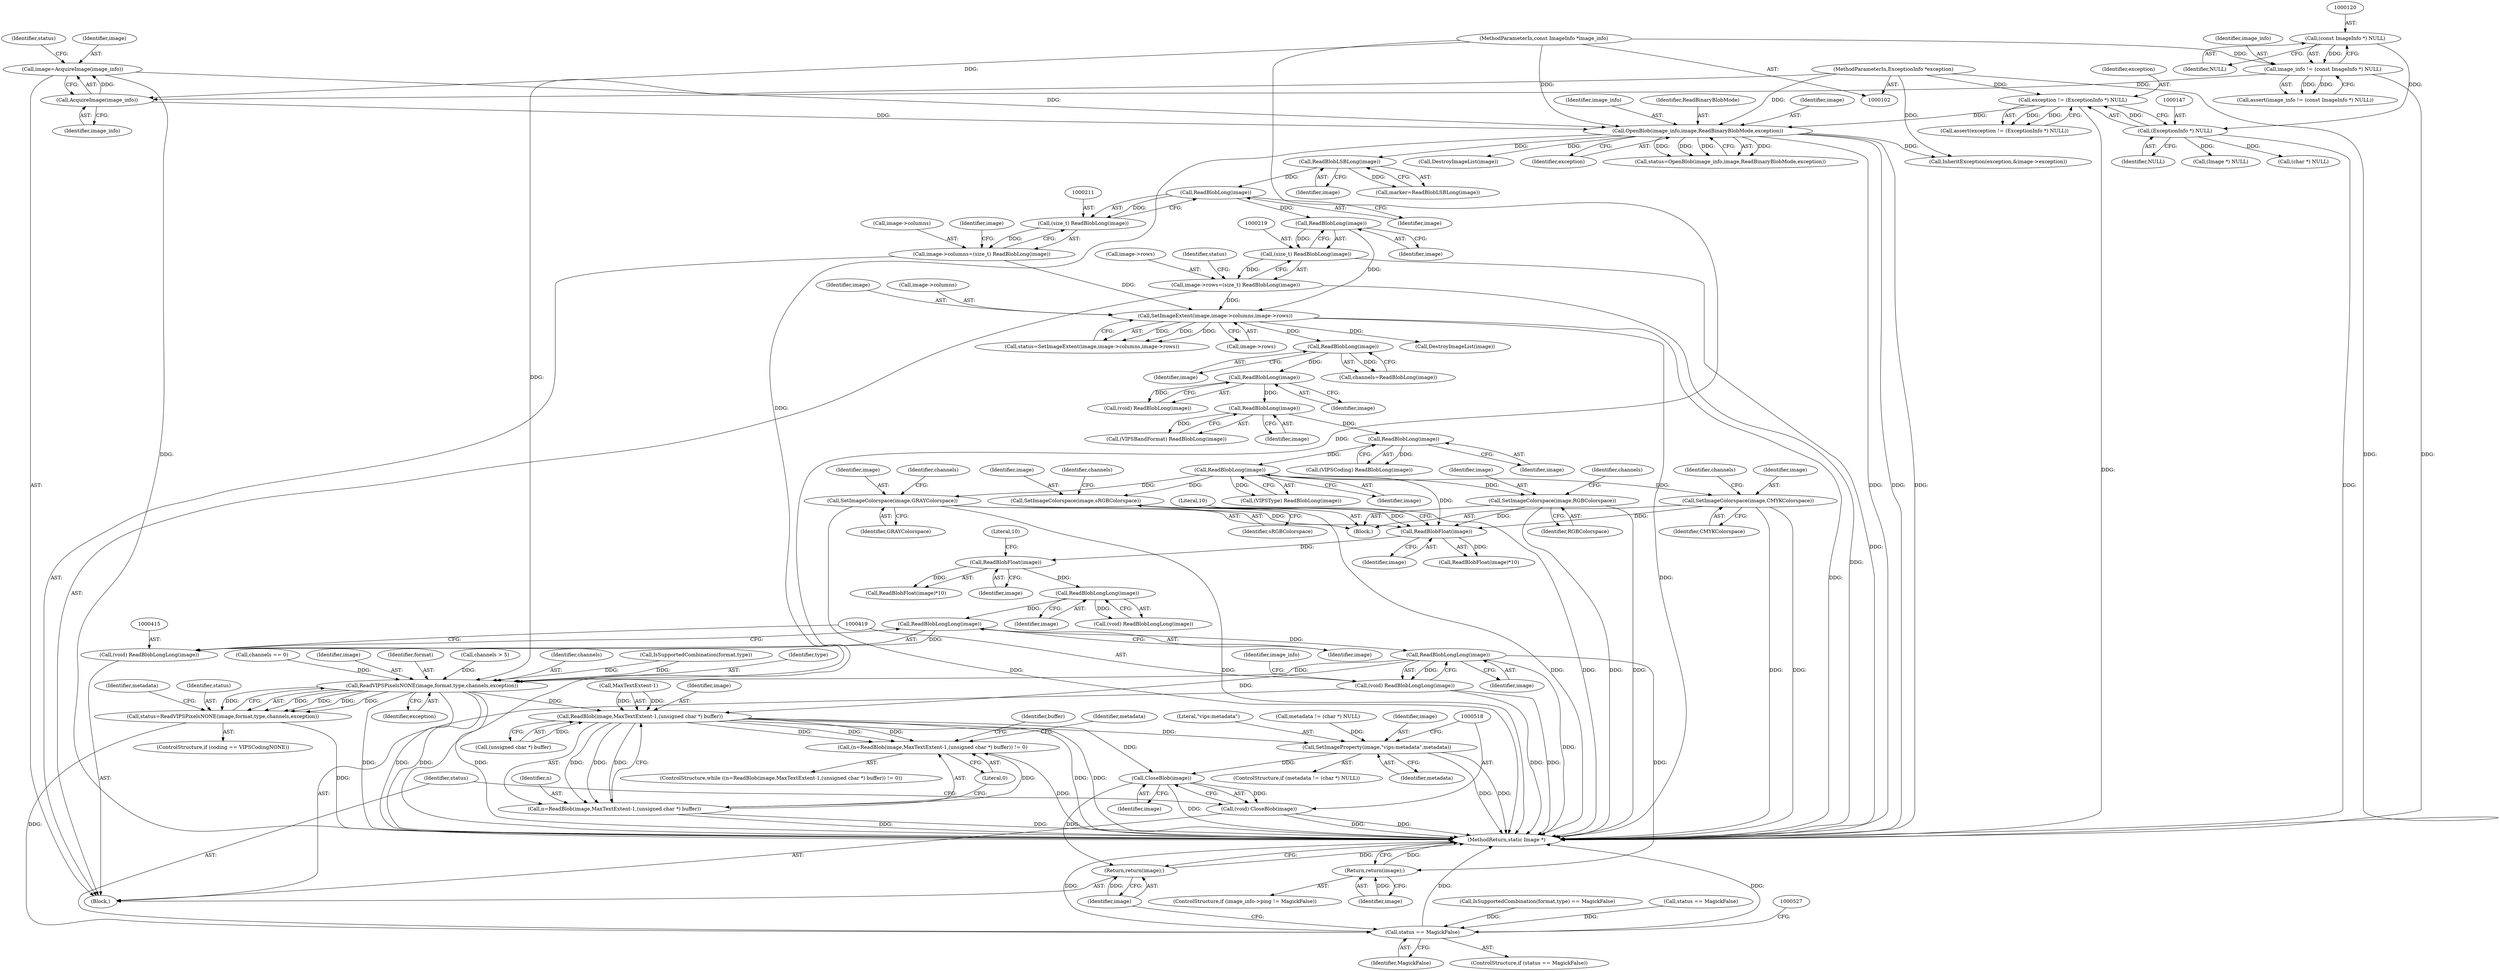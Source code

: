 digraph "0_ImageMagick_f6e9d0d9955e85bdd7540b251cd50d598dacc5e6_71@pointer" {
"1000416" [label="(Call,ReadBlobLongLong(image))"];
"1000412" [label="(Call,ReadBlobLongLong(image))"];
"1000407" [label="(Call,ReadBlobFloat(image))"];
"1000399" [label="(Call,ReadBlobFloat(image))"];
"1000362" [label="(Call,SetImageColorspace(image,sRGBColorspace))"];
"1000312" [label="(Call,ReadBlobLong(image))"];
"1000306" [label="(Call,ReadBlobLong(image))"];
"1000258" [label="(Call,ReadBlobLong(image))"];
"1000252" [label="(Call,ReadBlobLong(image))"];
"1000248" [label="(Call,ReadBlobLong(image))"];
"1000224" [label="(Call,SetImageExtent(image,image->columns,image->rows))"];
"1000220" [label="(Call,ReadBlobLong(image))"];
"1000212" [label="(Call,ReadBlobLong(image))"];
"1000181" [label="(Call,ReadBlobLSBLong(image))"];
"1000161" [label="(Call,OpenBlob(image_info,image,ReadBinaryBlobMode,exception))"];
"1000157" [label="(Call,AcquireImage(image_info))"];
"1000117" [label="(Call,image_info != (const ImageInfo *) NULL)"];
"1000103" [label="(MethodParameterIn,const ImageInfo *image_info)"];
"1000119" [label="(Call,(const ImageInfo *) NULL)"];
"1000155" [label="(Call,image=AcquireImage(image_info))"];
"1000144" [label="(Call,exception != (ExceptionInfo *) NULL)"];
"1000104" [label="(MethodParameterIn,ExceptionInfo *exception)"];
"1000146" [label="(Call,(ExceptionInfo *) NULL)"];
"1000206" [label="(Call,image->columns=(size_t) ReadBlobLong(image))"];
"1000210" [label="(Call,(size_t) ReadBlobLong(image))"];
"1000214" [label="(Call,image->rows=(size_t) ReadBlobLong(image))"];
"1000218" [label="(Call,(size_t) ReadBlobLong(image))"];
"1000333" [label="(Call,SetImageColorspace(image,GRAYColorspace))"];
"1000348" [label="(Call,SetImageColorspace(image,RGBColorspace))"];
"1000318" [label="(Call,SetImageColorspace(image,CMYKColorspace))"];
"1000414" [label="(Call,(void) ReadBlobLongLong(image))"];
"1000420" [label="(Call,ReadBlobLongLong(image))"];
"1000418" [label="(Call,(void) ReadBlobLongLong(image))"];
"1000428" [label="(Return,return(image);)"];
"1000456" [label="(Call,ReadVIPSPixelsNONE(image,format,type,channels,exception))"];
"1000454" [label="(Call,status=ReadVIPSPixelsNONE(image,format,type,channels,exception))"];
"1000522" [label="(Call,status == MagickFalse)"];
"1000475" [label="(Call,ReadBlob(image,MaxTextExtent-1,(unsigned char *) buffer))"];
"1000472" [label="(Call,(n=ReadBlob(image,MaxTextExtent-1,(unsigned char *) buffer)) != 0)"];
"1000473" [label="(Call,n=ReadBlob(image,MaxTextExtent-1,(unsigned char *) buffer))"];
"1000513" [label="(Call,SetImageProperty(image,\"vips:metadata\",metadata))"];
"1000519" [label="(Call,CloseBlob(image))"];
"1000517" [label="(Call,(void) CloseBlob(image))"];
"1000529" [label="(Return,return(image);)"];
"1000334" [label="(Identifier,image)"];
"1000441" [label="(Call,channels == 0)"];
"1000457" [label="(Identifier,image)"];
"1000530" [label="(Identifier,image)"];
"1000253" [label="(Identifier,image)"];
"1000487" [label="(Identifier,buffer)"];
"1000246" [label="(Call,channels=ReadBlobLong(image))"];
"1000119" [label="(Call,(const ImageInfo *) NULL)"];
"1000520" [label="(Identifier,image)"];
"1000454" [label="(Call,status=ReadVIPSPixelsNONE(image,format,type,channels,exception))"];
"1000216" [label="(Identifier,image)"];
"1000160" [label="(Identifier,status)"];
"1000524" [label="(Identifier,MagickFalse)"];
"1000422" [label="(ControlStructure,if (image_info->ping != MagickFalse))"];
"1000105" [label="(Block,)"];
"1000418" [label="(Call,(void) ReadBlobLongLong(image))"];
"1000333" [label="(Call,SetImageColorspace(image,GRAYColorspace))"];
"1000224" [label="(Call,SetImageExtent(image,image->columns,image->rows))"];
"1000431" [label="(Call,IsSupportedCombination(format,type) == MagickFalse)"];
"1000210" [label="(Call,(size_t) ReadBlobLong(image))"];
"1000514" [label="(Identifier,image)"];
"1000155" [label="(Call,image=AcquireImage(image_info))"];
"1000522" [label="(Call,status == MagickFalse)"];
"1000458" [label="(Identifier,format)"];
"1000444" [label="(Call,channels > 5)"];
"1000225" [label="(Identifier,image)"];
"1000483" [label="(Literal,0)"];
"1000338" [label="(Identifier,channels)"];
"1000250" [label="(Call,(void) ReadBlobLong(image))"];
"1000179" [label="(Call,marker=ReadBlobLSBLong(image))"];
"1000148" [label="(Identifier,NULL)"];
"1000460" [label="(Identifier,channels)"];
"1000306" [label="(Call,ReadBlobLong(image))"];
"1000529" [label="(Return,return(image);)"];
"1000118" [label="(Identifier,image_info)"];
"1000432" [label="(Call,IsSupportedCombination(format,type))"];
"1000477" [label="(Call,MaxTextExtent-1)"];
"1000212" [label="(Call,ReadBlobLong(image))"];
"1000467" [label="(Identifier,metadata)"];
"1000515" [label="(Literal,\"vips:metadata\")"];
"1000398" [label="(Call,ReadBlobFloat(image)*10)"];
"1000401" [label="(Literal,10)"];
"1000312" [label="(Call,ReadBlobLong(image))"];
"1000480" [label="(Call,(unsigned char *) buffer)"];
"1000173" [label="(Call,DestroyImageList(image))"];
"1000450" [label="(ControlStructure,if (coding == VIPSCodingNONE))"];
"1000206" [label="(Call,image->columns=(size_t) ReadBlobLong(image))"];
"1000226" [label="(Call,image->columns)"];
"1000176" [label="(Call,(Image *) NULL)"];
"1000471" [label="(ControlStructure,while ((n=ReadBlob(image,MaxTextExtent-1,(unsigned char *) buffer)) != 0))"];
"1000248" [label="(Call,ReadBlobLong(image))"];
"1000116" [label="(Call,assert(image_info != (const ImageInfo *) NULL))"];
"1000507" [label="(ControlStructure,if (metadata != (char *) NULL))"];
"1000472" [label="(Call,(n=ReadBlob(image,MaxTextExtent-1,(unsigned char *) buffer)) != 0)"];
"1000428" [label="(Return,return(image);)"];
"1000416" [label="(Call,ReadBlobLongLong(image))"];
"1000318" [label="(Call,SetImageColorspace(image,CMYKColorspace))"];
"1000259" [label="(Identifier,image)"];
"1000513" [label="(Call,SetImageProperty(image,\"vips:metadata\",metadata))"];
"1000121" [label="(Identifier,NULL)"];
"1000476" [label="(Identifier,image)"];
"1000214" [label="(Call,image->rows=(size_t) ReadBlobLong(image))"];
"1000353" [label="(Identifier,channels)"];
"1000367" [label="(Identifier,channels)"];
"1000335" [label="(Identifier,GRAYColorspace)"];
"1000350" [label="(Identifier,RGBColorspace)"];
"1000158" [label="(Identifier,image_info)"];
"1000310" [label="(Call,(VIPSType) ReadBlobLong(image))"];
"1000473" [label="(Call,n=ReadBlob(image,MaxTextExtent-1,(unsigned char *) buffer))"];
"1000165" [label="(Identifier,exception)"];
"1000468" [label="(Call,(char *) NULL)"];
"1000323" [label="(Identifier,channels)"];
"1000519" [label="(Call,CloseBlob(image))"];
"1000320" [label="(Identifier,CMYKColorspace)"];
"1000412" [label="(Call,ReadBlobLongLong(image))"];
"1000307" [label="(Identifier,image)"];
"1000244" [label="(Call,DestroyImageList(image))"];
"1000159" [label="(Call,status=OpenBlob(image_info,image,ReadBinaryBlobMode,exception))"];
"1000162" [label="(Identifier,image_info)"];
"1000156" [label="(Identifier,image)"];
"1000363" [label="(Identifier,image)"];
"1000420" [label="(Call,ReadBlobLongLong(image))"];
"1000144" [label="(Call,exception != (ExceptionInfo *) NULL)"];
"1000313" [label="(Identifier,image)"];
"1000237" [label="(Call,InheritException(exception,&image->exception))"];
"1000414" [label="(Call,(void) ReadBlobLongLong(image))"];
"1000117" [label="(Call,image_info != (const ImageInfo *) NULL)"];
"1000215" [label="(Call,image->rows)"];
"1000252" [label="(Call,ReadBlobLong(image))"];
"1000517" [label="(Call,(void) CloseBlob(image))"];
"1000456" [label="(Call,ReadVIPSPixelsNONE(image,format,type,channels,exception))"];
"1000222" [label="(Call,status=SetImageExtent(image,image->columns,image->rows))"];
"1000475" [label="(Call,ReadBlob(image,MaxTextExtent-1,(unsigned char *) buffer))"];
"1000474" [label="(Identifier,n)"];
"1000417" [label="(Identifier,image)"];
"1000319" [label="(Identifier,image)"];
"1000425" [label="(Identifier,image_info)"];
"1000348" [label="(Call,SetImageColorspace(image,RGBColorspace))"];
"1000164" [label="(Identifier,ReadBinaryBlobMode)"];
"1000409" [label="(Literal,10)"];
"1000221" [label="(Identifier,image)"];
"1000316" [label="(Block,)"];
"1000145" [label="(Identifier,exception)"];
"1000459" [label="(Identifier,type)"];
"1000362" [label="(Call,SetImageColorspace(image,sRGBColorspace))"];
"1000406" [label="(Call,ReadBlobFloat(image)*10)"];
"1000218" [label="(Call,(size_t) ReadBlobLong(image))"];
"1000213" [label="(Identifier,image)"];
"1000161" [label="(Call,OpenBlob(image_info,image,ReadBinaryBlobMode,exception))"];
"1000207" [label="(Call,image->columns)"];
"1000163" [label="(Identifier,image)"];
"1000516" [label="(Identifier,metadata)"];
"1000455" [label="(Identifier,status)"];
"1000509" [label="(Identifier,metadata)"];
"1000531" [label="(MethodReturn,static Image *)"];
"1000349" [label="(Identifier,image)"];
"1000408" [label="(Identifier,image)"];
"1000400" [label="(Identifier,image)"];
"1000258" [label="(Call,ReadBlobLong(image))"];
"1000364" [label="(Identifier,sRGBColorspace)"];
"1000157" [label="(Call,AcquireImage(image_info))"];
"1000103" [label="(MethodParameterIn,const ImageInfo *image_info)"];
"1000143" [label="(Call,assert(exception != (ExceptionInfo *) NULL))"];
"1000256" [label="(Call,(VIPSBandFormat) ReadBlobLong(image))"];
"1000461" [label="(Identifier,exception)"];
"1000399" [label="(Call,ReadBlobFloat(image))"];
"1000413" [label="(Identifier,image)"];
"1000104" [label="(MethodParameterIn,ExceptionInfo *exception)"];
"1000220" [label="(Call,ReadBlobLong(image))"];
"1000521" [label="(ControlStructure,if (status == MagickFalse))"];
"1000410" [label="(Call,(void) ReadBlobLongLong(image))"];
"1000407" [label="(Call,ReadBlobFloat(image))"];
"1000181" [label="(Call,ReadBlobLSBLong(image))"];
"1000429" [label="(Identifier,image)"];
"1000233" [label="(Call,status == MagickFalse)"];
"1000523" [label="(Identifier,status)"];
"1000304" [label="(Call,(VIPSCoding) ReadBlobLong(image))"];
"1000421" [label="(Identifier,image)"];
"1000223" [label="(Identifier,status)"];
"1000182" [label="(Identifier,image)"];
"1000508" [label="(Call,metadata != (char *) NULL)"];
"1000146" [label="(Call,(ExceptionInfo *) NULL)"];
"1000249" [label="(Identifier,image)"];
"1000229" [label="(Call,image->rows)"];
"1000416" -> "1000414"  [label="AST: "];
"1000416" -> "1000417"  [label="CFG: "];
"1000417" -> "1000416"  [label="AST: "];
"1000414" -> "1000416"  [label="CFG: "];
"1000416" -> "1000414"  [label="DDG: "];
"1000412" -> "1000416"  [label="DDG: "];
"1000416" -> "1000420"  [label="DDG: "];
"1000412" -> "1000410"  [label="AST: "];
"1000412" -> "1000413"  [label="CFG: "];
"1000413" -> "1000412"  [label="AST: "];
"1000410" -> "1000412"  [label="CFG: "];
"1000412" -> "1000410"  [label="DDG: "];
"1000407" -> "1000412"  [label="DDG: "];
"1000407" -> "1000406"  [label="AST: "];
"1000407" -> "1000408"  [label="CFG: "];
"1000408" -> "1000407"  [label="AST: "];
"1000409" -> "1000407"  [label="CFG: "];
"1000407" -> "1000406"  [label="DDG: "];
"1000399" -> "1000407"  [label="DDG: "];
"1000399" -> "1000398"  [label="AST: "];
"1000399" -> "1000400"  [label="CFG: "];
"1000400" -> "1000399"  [label="AST: "];
"1000401" -> "1000399"  [label="CFG: "];
"1000399" -> "1000398"  [label="DDG: "];
"1000362" -> "1000399"  [label="DDG: "];
"1000333" -> "1000399"  [label="DDG: "];
"1000348" -> "1000399"  [label="DDG: "];
"1000312" -> "1000399"  [label="DDG: "];
"1000318" -> "1000399"  [label="DDG: "];
"1000362" -> "1000316"  [label="AST: "];
"1000362" -> "1000364"  [label="CFG: "];
"1000363" -> "1000362"  [label="AST: "];
"1000364" -> "1000362"  [label="AST: "];
"1000367" -> "1000362"  [label="CFG: "];
"1000362" -> "1000531"  [label="DDG: "];
"1000362" -> "1000531"  [label="DDG: "];
"1000312" -> "1000362"  [label="DDG: "];
"1000312" -> "1000310"  [label="AST: "];
"1000312" -> "1000313"  [label="CFG: "];
"1000313" -> "1000312"  [label="AST: "];
"1000310" -> "1000312"  [label="CFG: "];
"1000312" -> "1000310"  [label="DDG: "];
"1000306" -> "1000312"  [label="DDG: "];
"1000312" -> "1000318"  [label="DDG: "];
"1000312" -> "1000333"  [label="DDG: "];
"1000312" -> "1000348"  [label="DDG: "];
"1000306" -> "1000304"  [label="AST: "];
"1000306" -> "1000307"  [label="CFG: "];
"1000307" -> "1000306"  [label="AST: "];
"1000304" -> "1000306"  [label="CFG: "];
"1000306" -> "1000304"  [label="DDG: "];
"1000258" -> "1000306"  [label="DDG: "];
"1000258" -> "1000256"  [label="AST: "];
"1000258" -> "1000259"  [label="CFG: "];
"1000259" -> "1000258"  [label="AST: "];
"1000256" -> "1000258"  [label="CFG: "];
"1000258" -> "1000256"  [label="DDG: "];
"1000252" -> "1000258"  [label="DDG: "];
"1000252" -> "1000250"  [label="AST: "];
"1000252" -> "1000253"  [label="CFG: "];
"1000253" -> "1000252"  [label="AST: "];
"1000250" -> "1000252"  [label="CFG: "];
"1000252" -> "1000250"  [label="DDG: "];
"1000248" -> "1000252"  [label="DDG: "];
"1000248" -> "1000246"  [label="AST: "];
"1000248" -> "1000249"  [label="CFG: "];
"1000249" -> "1000248"  [label="AST: "];
"1000246" -> "1000248"  [label="CFG: "];
"1000248" -> "1000246"  [label="DDG: "];
"1000224" -> "1000248"  [label="DDG: "];
"1000224" -> "1000222"  [label="AST: "];
"1000224" -> "1000229"  [label="CFG: "];
"1000225" -> "1000224"  [label="AST: "];
"1000226" -> "1000224"  [label="AST: "];
"1000229" -> "1000224"  [label="AST: "];
"1000222" -> "1000224"  [label="CFG: "];
"1000224" -> "1000531"  [label="DDG: "];
"1000224" -> "1000531"  [label="DDG: "];
"1000224" -> "1000222"  [label="DDG: "];
"1000224" -> "1000222"  [label="DDG: "];
"1000224" -> "1000222"  [label="DDG: "];
"1000220" -> "1000224"  [label="DDG: "];
"1000206" -> "1000224"  [label="DDG: "];
"1000214" -> "1000224"  [label="DDG: "];
"1000224" -> "1000244"  [label="DDG: "];
"1000220" -> "1000218"  [label="AST: "];
"1000220" -> "1000221"  [label="CFG: "];
"1000221" -> "1000220"  [label="AST: "];
"1000218" -> "1000220"  [label="CFG: "];
"1000220" -> "1000218"  [label="DDG: "];
"1000212" -> "1000220"  [label="DDG: "];
"1000212" -> "1000210"  [label="AST: "];
"1000212" -> "1000213"  [label="CFG: "];
"1000213" -> "1000212"  [label="AST: "];
"1000210" -> "1000212"  [label="CFG: "];
"1000212" -> "1000210"  [label="DDG: "];
"1000181" -> "1000212"  [label="DDG: "];
"1000181" -> "1000179"  [label="AST: "];
"1000181" -> "1000182"  [label="CFG: "];
"1000182" -> "1000181"  [label="AST: "];
"1000179" -> "1000181"  [label="CFG: "];
"1000181" -> "1000179"  [label="DDG: "];
"1000161" -> "1000181"  [label="DDG: "];
"1000161" -> "1000159"  [label="AST: "];
"1000161" -> "1000165"  [label="CFG: "];
"1000162" -> "1000161"  [label="AST: "];
"1000163" -> "1000161"  [label="AST: "];
"1000164" -> "1000161"  [label="AST: "];
"1000165" -> "1000161"  [label="AST: "];
"1000159" -> "1000161"  [label="CFG: "];
"1000161" -> "1000531"  [label="DDG: "];
"1000161" -> "1000531"  [label="DDG: "];
"1000161" -> "1000531"  [label="DDG: "];
"1000161" -> "1000159"  [label="DDG: "];
"1000161" -> "1000159"  [label="DDG: "];
"1000161" -> "1000159"  [label="DDG: "];
"1000161" -> "1000159"  [label="DDG: "];
"1000157" -> "1000161"  [label="DDG: "];
"1000103" -> "1000161"  [label="DDG: "];
"1000155" -> "1000161"  [label="DDG: "];
"1000144" -> "1000161"  [label="DDG: "];
"1000104" -> "1000161"  [label="DDG: "];
"1000161" -> "1000173"  [label="DDG: "];
"1000161" -> "1000237"  [label="DDG: "];
"1000161" -> "1000456"  [label="DDG: "];
"1000157" -> "1000155"  [label="AST: "];
"1000157" -> "1000158"  [label="CFG: "];
"1000158" -> "1000157"  [label="AST: "];
"1000155" -> "1000157"  [label="CFG: "];
"1000157" -> "1000155"  [label="DDG: "];
"1000117" -> "1000157"  [label="DDG: "];
"1000103" -> "1000157"  [label="DDG: "];
"1000117" -> "1000116"  [label="AST: "];
"1000117" -> "1000119"  [label="CFG: "];
"1000118" -> "1000117"  [label="AST: "];
"1000119" -> "1000117"  [label="AST: "];
"1000116" -> "1000117"  [label="CFG: "];
"1000117" -> "1000531"  [label="DDG: "];
"1000117" -> "1000116"  [label="DDG: "];
"1000117" -> "1000116"  [label="DDG: "];
"1000103" -> "1000117"  [label="DDG: "];
"1000119" -> "1000117"  [label="DDG: "];
"1000103" -> "1000102"  [label="AST: "];
"1000103" -> "1000531"  [label="DDG: "];
"1000119" -> "1000121"  [label="CFG: "];
"1000120" -> "1000119"  [label="AST: "];
"1000121" -> "1000119"  [label="AST: "];
"1000119" -> "1000146"  [label="DDG: "];
"1000155" -> "1000105"  [label="AST: "];
"1000156" -> "1000155"  [label="AST: "];
"1000160" -> "1000155"  [label="CFG: "];
"1000155" -> "1000531"  [label="DDG: "];
"1000144" -> "1000143"  [label="AST: "];
"1000144" -> "1000146"  [label="CFG: "];
"1000145" -> "1000144"  [label="AST: "];
"1000146" -> "1000144"  [label="AST: "];
"1000143" -> "1000144"  [label="CFG: "];
"1000144" -> "1000531"  [label="DDG: "];
"1000144" -> "1000143"  [label="DDG: "];
"1000144" -> "1000143"  [label="DDG: "];
"1000104" -> "1000144"  [label="DDG: "];
"1000146" -> "1000144"  [label="DDG: "];
"1000104" -> "1000102"  [label="AST: "];
"1000104" -> "1000531"  [label="DDG: "];
"1000104" -> "1000237"  [label="DDG: "];
"1000104" -> "1000456"  [label="DDG: "];
"1000146" -> "1000148"  [label="CFG: "];
"1000147" -> "1000146"  [label="AST: "];
"1000148" -> "1000146"  [label="AST: "];
"1000146" -> "1000531"  [label="DDG: "];
"1000146" -> "1000176"  [label="DDG: "];
"1000146" -> "1000468"  [label="DDG: "];
"1000206" -> "1000105"  [label="AST: "];
"1000206" -> "1000210"  [label="CFG: "];
"1000207" -> "1000206"  [label="AST: "];
"1000210" -> "1000206"  [label="AST: "];
"1000216" -> "1000206"  [label="CFG: "];
"1000210" -> "1000206"  [label="DDG: "];
"1000211" -> "1000210"  [label="AST: "];
"1000214" -> "1000105"  [label="AST: "];
"1000214" -> "1000218"  [label="CFG: "];
"1000215" -> "1000214"  [label="AST: "];
"1000218" -> "1000214"  [label="AST: "];
"1000223" -> "1000214"  [label="CFG: "];
"1000214" -> "1000531"  [label="DDG: "];
"1000218" -> "1000214"  [label="DDG: "];
"1000219" -> "1000218"  [label="AST: "];
"1000218" -> "1000531"  [label="DDG: "];
"1000333" -> "1000316"  [label="AST: "];
"1000333" -> "1000335"  [label="CFG: "];
"1000334" -> "1000333"  [label="AST: "];
"1000335" -> "1000333"  [label="AST: "];
"1000338" -> "1000333"  [label="CFG: "];
"1000333" -> "1000531"  [label="DDG: "];
"1000333" -> "1000531"  [label="DDG: "];
"1000348" -> "1000316"  [label="AST: "];
"1000348" -> "1000350"  [label="CFG: "];
"1000349" -> "1000348"  [label="AST: "];
"1000350" -> "1000348"  [label="AST: "];
"1000353" -> "1000348"  [label="CFG: "];
"1000348" -> "1000531"  [label="DDG: "];
"1000348" -> "1000531"  [label="DDG: "];
"1000318" -> "1000316"  [label="AST: "];
"1000318" -> "1000320"  [label="CFG: "];
"1000319" -> "1000318"  [label="AST: "];
"1000320" -> "1000318"  [label="AST: "];
"1000323" -> "1000318"  [label="CFG: "];
"1000318" -> "1000531"  [label="DDG: "];
"1000318" -> "1000531"  [label="DDG: "];
"1000414" -> "1000105"  [label="AST: "];
"1000415" -> "1000414"  [label="AST: "];
"1000419" -> "1000414"  [label="CFG: "];
"1000420" -> "1000418"  [label="AST: "];
"1000420" -> "1000421"  [label="CFG: "];
"1000421" -> "1000420"  [label="AST: "];
"1000418" -> "1000420"  [label="CFG: "];
"1000420" -> "1000531"  [label="DDG: "];
"1000420" -> "1000418"  [label="DDG: "];
"1000420" -> "1000428"  [label="DDG: "];
"1000420" -> "1000456"  [label="DDG: "];
"1000420" -> "1000475"  [label="DDG: "];
"1000418" -> "1000105"  [label="AST: "];
"1000419" -> "1000418"  [label="AST: "];
"1000425" -> "1000418"  [label="CFG: "];
"1000418" -> "1000531"  [label="DDG: "];
"1000418" -> "1000531"  [label="DDG: "];
"1000428" -> "1000422"  [label="AST: "];
"1000428" -> "1000429"  [label="CFG: "];
"1000429" -> "1000428"  [label="AST: "];
"1000531" -> "1000428"  [label="CFG: "];
"1000428" -> "1000531"  [label="DDG: "];
"1000429" -> "1000428"  [label="DDG: "];
"1000456" -> "1000454"  [label="AST: "];
"1000456" -> "1000461"  [label="CFG: "];
"1000457" -> "1000456"  [label="AST: "];
"1000458" -> "1000456"  [label="AST: "];
"1000459" -> "1000456"  [label="AST: "];
"1000460" -> "1000456"  [label="AST: "];
"1000461" -> "1000456"  [label="AST: "];
"1000454" -> "1000456"  [label="CFG: "];
"1000456" -> "1000531"  [label="DDG: "];
"1000456" -> "1000531"  [label="DDG: "];
"1000456" -> "1000531"  [label="DDG: "];
"1000456" -> "1000531"  [label="DDG: "];
"1000456" -> "1000454"  [label="DDG: "];
"1000456" -> "1000454"  [label="DDG: "];
"1000456" -> "1000454"  [label="DDG: "];
"1000456" -> "1000454"  [label="DDG: "];
"1000456" -> "1000454"  [label="DDG: "];
"1000432" -> "1000456"  [label="DDG: "];
"1000432" -> "1000456"  [label="DDG: "];
"1000441" -> "1000456"  [label="DDG: "];
"1000444" -> "1000456"  [label="DDG: "];
"1000456" -> "1000475"  [label="DDG: "];
"1000454" -> "1000450"  [label="AST: "];
"1000455" -> "1000454"  [label="AST: "];
"1000467" -> "1000454"  [label="CFG: "];
"1000454" -> "1000531"  [label="DDG: "];
"1000454" -> "1000522"  [label="DDG: "];
"1000522" -> "1000521"  [label="AST: "];
"1000522" -> "1000524"  [label="CFG: "];
"1000523" -> "1000522"  [label="AST: "];
"1000524" -> "1000522"  [label="AST: "];
"1000527" -> "1000522"  [label="CFG: "];
"1000530" -> "1000522"  [label="CFG: "];
"1000522" -> "1000531"  [label="DDG: "];
"1000522" -> "1000531"  [label="DDG: "];
"1000522" -> "1000531"  [label="DDG: "];
"1000233" -> "1000522"  [label="DDG: "];
"1000431" -> "1000522"  [label="DDG: "];
"1000475" -> "1000473"  [label="AST: "];
"1000475" -> "1000480"  [label="CFG: "];
"1000476" -> "1000475"  [label="AST: "];
"1000477" -> "1000475"  [label="AST: "];
"1000480" -> "1000475"  [label="AST: "];
"1000473" -> "1000475"  [label="CFG: "];
"1000475" -> "1000531"  [label="DDG: "];
"1000475" -> "1000531"  [label="DDG: "];
"1000475" -> "1000472"  [label="DDG: "];
"1000475" -> "1000472"  [label="DDG: "];
"1000475" -> "1000472"  [label="DDG: "];
"1000475" -> "1000473"  [label="DDG: "];
"1000475" -> "1000473"  [label="DDG: "];
"1000475" -> "1000473"  [label="DDG: "];
"1000477" -> "1000475"  [label="DDG: "];
"1000477" -> "1000475"  [label="DDG: "];
"1000480" -> "1000475"  [label="DDG: "];
"1000475" -> "1000513"  [label="DDG: "];
"1000475" -> "1000519"  [label="DDG: "];
"1000472" -> "1000471"  [label="AST: "];
"1000472" -> "1000483"  [label="CFG: "];
"1000473" -> "1000472"  [label="AST: "];
"1000483" -> "1000472"  [label="AST: "];
"1000487" -> "1000472"  [label="CFG: "];
"1000509" -> "1000472"  [label="CFG: "];
"1000472" -> "1000531"  [label="DDG: "];
"1000473" -> "1000472"  [label="DDG: "];
"1000474" -> "1000473"  [label="AST: "];
"1000483" -> "1000473"  [label="CFG: "];
"1000473" -> "1000531"  [label="DDG: "];
"1000473" -> "1000531"  [label="DDG: "];
"1000513" -> "1000507"  [label="AST: "];
"1000513" -> "1000516"  [label="CFG: "];
"1000514" -> "1000513"  [label="AST: "];
"1000515" -> "1000513"  [label="AST: "];
"1000516" -> "1000513"  [label="AST: "];
"1000518" -> "1000513"  [label="CFG: "];
"1000513" -> "1000531"  [label="DDG: "];
"1000513" -> "1000531"  [label="DDG: "];
"1000508" -> "1000513"  [label="DDG: "];
"1000513" -> "1000519"  [label="DDG: "];
"1000519" -> "1000517"  [label="AST: "];
"1000519" -> "1000520"  [label="CFG: "];
"1000520" -> "1000519"  [label="AST: "];
"1000517" -> "1000519"  [label="CFG: "];
"1000519" -> "1000531"  [label="DDG: "];
"1000519" -> "1000517"  [label="DDG: "];
"1000519" -> "1000529"  [label="DDG: "];
"1000517" -> "1000105"  [label="AST: "];
"1000518" -> "1000517"  [label="AST: "];
"1000523" -> "1000517"  [label="CFG: "];
"1000517" -> "1000531"  [label="DDG: "];
"1000517" -> "1000531"  [label="DDG: "];
"1000529" -> "1000105"  [label="AST: "];
"1000529" -> "1000530"  [label="CFG: "];
"1000530" -> "1000529"  [label="AST: "];
"1000531" -> "1000529"  [label="CFG: "];
"1000529" -> "1000531"  [label="DDG: "];
"1000530" -> "1000529"  [label="DDG: "];
}
